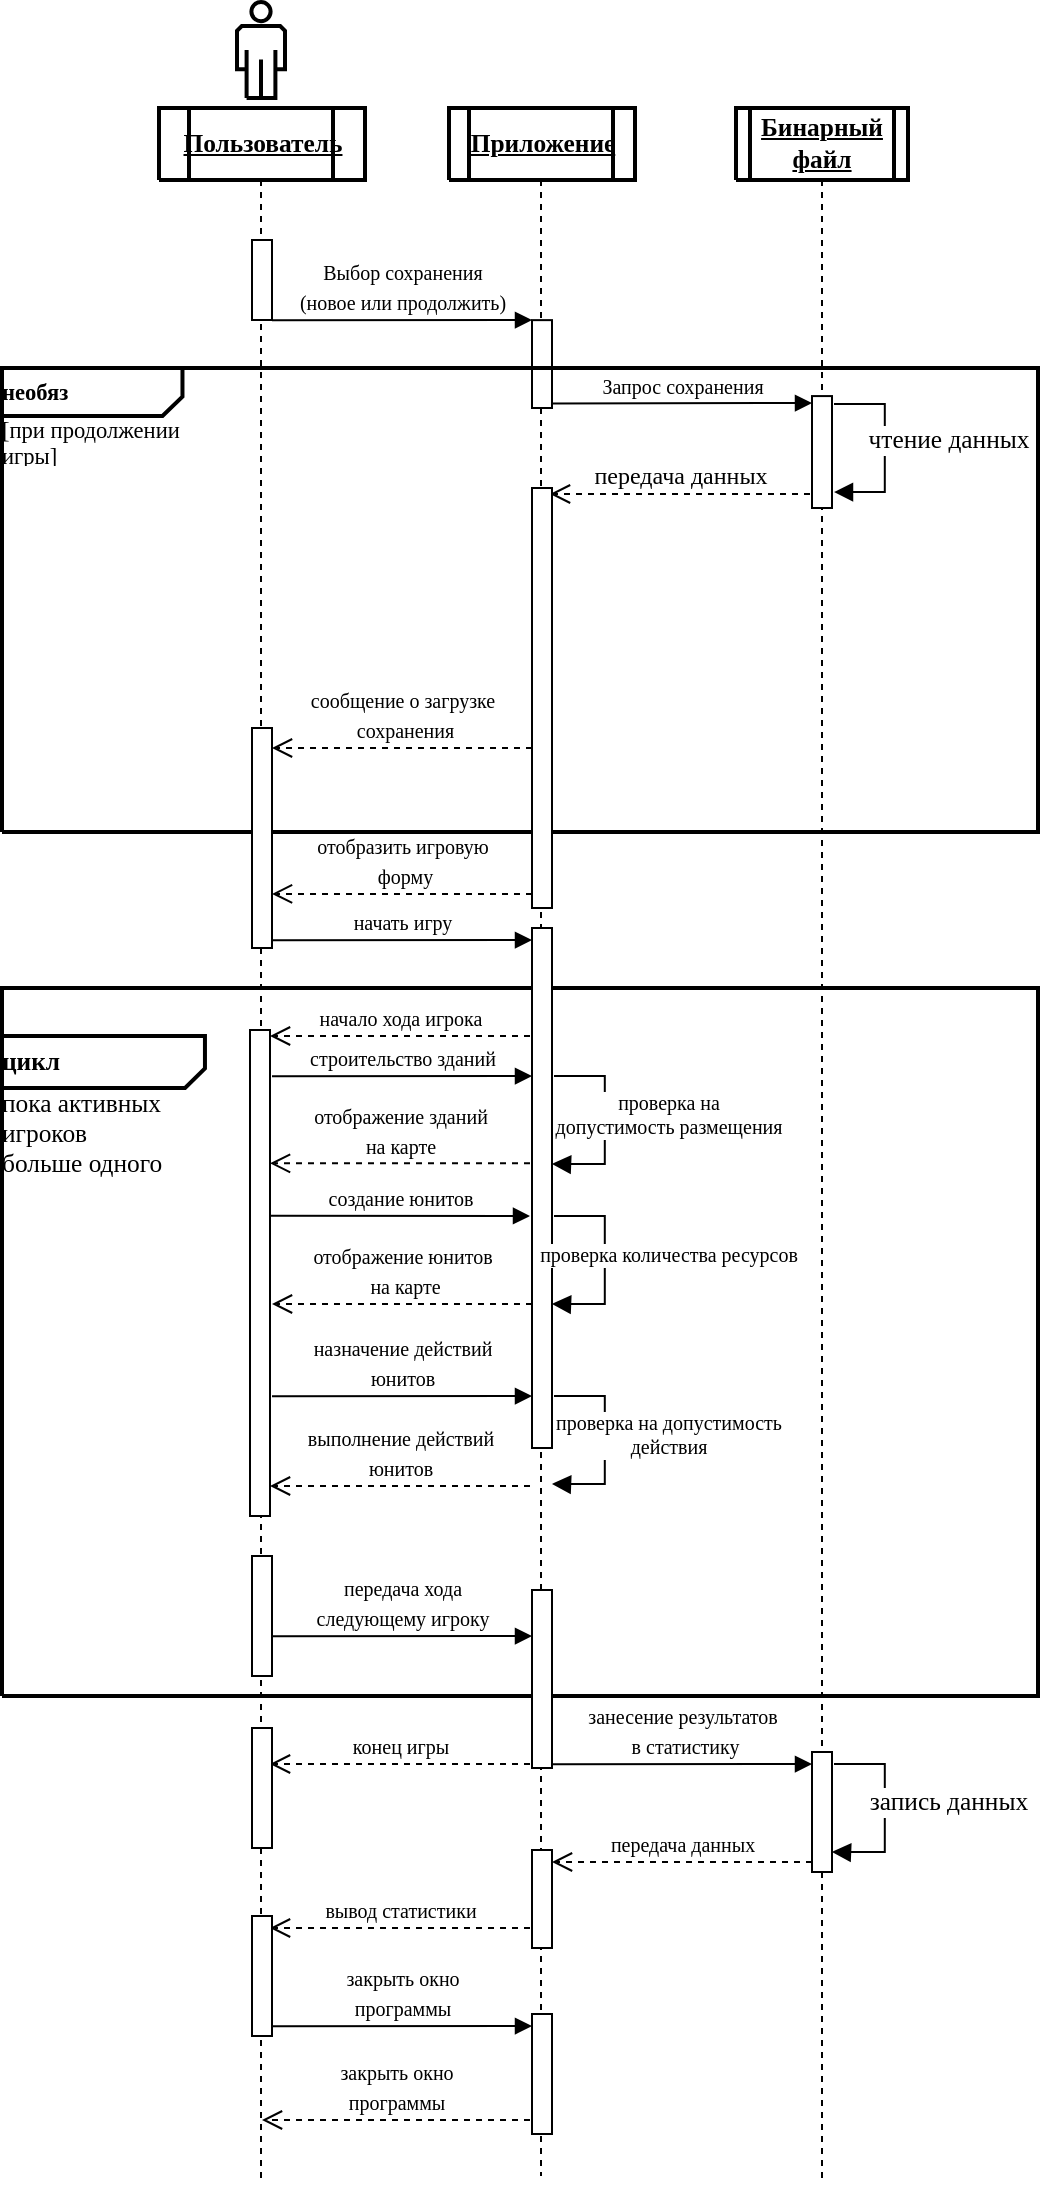 <mxfile version="24.4.13" type="device">
  <diagram name="Page-1" id="13e1069c-82ec-6db2-03f1-153e76fe0fe0">
    <mxGraphModel dx="2049" dy="1114" grid="1" gridSize="10" guides="1" tooltips="1" connect="1" arrows="1" fold="1" page="1" pageScale="1" pageWidth="1100" pageHeight="850" background="none" math="0" shadow="0">
      <root>
        <mxCell id="0" />
        <mxCell id="1" parent="0" />
        <mxCell id="7baba1c4bc27f4b0-21" value="передача данных" style="html=1;verticalAlign=bottom;endArrow=open;dashed=1;endSize=8;labelBackgroundColor=none;fontFamily=Verdana;fontSize=12;edgeStyle=elbowEdgeStyle;elbow=vertical;" parent="1" edge="1">
          <mxGeometry relative="1" as="geometry">
            <mxPoint x="734" y="273" as="targetPoint" />
            <Array as="points">
              <mxPoint x="809" y="273" />
              <mxPoint x="839" y="273" />
            </Array>
            <mxPoint x="864.0" y="273" as="sourcePoint" />
            <mxPoint as="offset" />
          </mxGeometry>
        </mxCell>
        <UserObject label="" tags="Фон" id="2K8pp4JZbldm8cplpJbF-3">
          <mxCell style="vsdxID=85;fillColor=#ffffff;gradientColor=none;shape=stencil(nZBLDoAgDERP0z3SIyjew0SURgSD+Lu9kMZoXLhwN9O+tukAlrNpJg1SzDH4QW/URgNYgZTkjA4UkwJUgGXng+6DX1zLfmoymdXo17xh5zmRJ6Q42BWCfc2oJfdAr+Yv+AP9Cb7OJ3H/2JG1HNGz/84klThPVCc=);strokeColor=#000000;strokeWidth=2;points=[[0.5,11.56,0],[0.5,12.11,0],[0.5,13,0],[0.5,13.78,0],[0.5,14.44,0],[0.5,14.89,0],[0.5,15.78,0],[0.5,16.56,0],[0.5,17.22,0],[0.5,17.67,0],[0.5,18.67,0],[0.5,19.33,0],[0.5,20,0],[0.5,20.78,0],[0.5,21.44,0],[0.5,22.11,0],[0.5,22.89,0],[0.5,23.56,0],[0.5,24.33,0],[0.5,25,0],[0.5,25.67,0],[0.5,26.44,0],[0.5,27.11,0],[0.5,27.78,0],[0.5,28.56,0]];labelBackgroundColor=none;rounded=0;html=1;whiteSpace=wrap;" vertex="1" parent="1">
            <mxGeometry x="538.5" y="80" width="103" height="36" as="geometry" />
          </mxCell>
        </UserObject>
        <mxCell id="2K8pp4JZbldm8cplpJbF-4" style="vsdxID=86;fillColor=#ffffff;gradientColor=none;shape=stencil(nZBLDoAgDERP0z3SIyjew0SURgSD+Lu9kMZoXLhwN9O+tukAlrNpJg1SzDH4QW/URgNYgZTkjA4UkwJUgGXng+6DX1zLfmoymdXo17xh5zmRJ6Q42BWCfc2oJfdAr+Yv+AP9Cb7OJ3H/2JG1HNGz/84klThPVCc=);strokeColor=#000000;strokeWidth=2;points=[[0.5,1.67,0],[0.5,2.33,0],[0.5,3,0],[0.5,3.78,0],[0.5,4.33,0],[0.5,5.44,0],[0.5,6,0],[0.5,6.56,0],[0.5,7.33,0],[0.5,8.22,0],[0.5,8.78,0],[0.5,9.33,0],[0.5,10.22,0],[0.5,11,0],[0.5,11.29,0],[0.5,11.29,0],[0.5,11.29,0],[0.5,11.29,0],[0.5,11.29,0],[0.5,11.29,0],[0.5,11.29,0],[0.5,11.29,0],[0.5,11.29,0],[0.5,11.29,0],[0.5,11.29,0],[0.5,11.29,0],[0.5,11.29,0],[0.5,11.29,0],[0.5,11.29,0],[0.5,11.29,0],[0.5,11.29,0],[0.5,11.29,0],[0.5,11.29,0],[0.5,11.29,0],[0.5,11.29,0],[0.5,11.29,0],[0.5,11.29,0],[0.5,11.29,0],[0.5,11.29,0]];labelBackgroundColor=none;rounded=0;html=1;whiteSpace=wrap;" vertex="1" parent="2K8pp4JZbldm8cplpJbF-3">
          <mxGeometry x="15" width="72" height="36" as="geometry" />
        </mxCell>
        <mxCell id="2K8pp4JZbldm8cplpJbF-5" style="vsdxID=87;fillColor=#ffffff;gradientColor=none;shape=stencil(tZTNDoIwDICfZkeSsQXFM+J7LDJgcTJSpuDbu6USgQhBord2/dr1LyU8aUpRS8JoY8FcZKsyWxJ+JIypqpSgrJMITwlPcgOyAHOrMtRr4UkvXc3dR+jQj1HvwugD1ZCifkJWq2qejdaj+wV0K8kXyHCMsmgePaxH++asy2B9XfFmdGkE8ReTjbazux+FXV7E8dLyKTtEBZydCSabAH3HUO1GrZ4Eol0gOtUEYKywylSj7dMCChm4T4Jci+Llh6amlbIePG9O63N9f0nLCe/TkCut8bIM7dNT4p7wDPH0CQ==);strokeColor=#000000;strokeWidth=2;points=[[0.5,1.67,0],[0.5,2.33,0],[0.5,3,0],[0.5,3.78,0],[0.5,4.33,0],[0.5,5.44,0],[0.5,6,0],[0.5,6.56,0],[0.5,7.33,0],[0.5,8.22,0],[0.5,8.78,0],[0.5,9.33,0],[0.5,10.22,0],[0.5,11,0],[0.5,11.29,0],[0.5,11.29,0],[0.5,11.29,0],[0.5,11.29,0],[0.5,11.29,0],[0.5,11.29,0],[0.5,11.29,0],[0.5,11.29,0],[0.5,11.29,0],[0.5,11.29,0],[0.5,11.29,0],[0.5,11.29,0],[0.5,11.29,0],[0.5,11.29,0],[0.5,11.29,0],[0.5,11.29,0],[0.5,11.29,0],[0.5,11.29,0],[0.5,11.29,0],[0.5,11.29,0],[0.5,11.29,0],[0.5,11.29,0],[0.5,11.29,0],[0.5,11.29,0],[0.5,11.29,0]];labelBackgroundColor=none;rounded=0;html=1;whiteSpace=wrap;" vertex="1" parent="2K8pp4JZbldm8cplpJbF-3">
          <mxGeometry x="39" y="-53" width="24" height="48" as="geometry" />
        </mxCell>
        <mxCell id="2K8pp4JZbldm8cplpJbF-7" value="&lt;div style=&quot;font-size: 1px&quot;&gt;&lt;font style=&quot;font-size:12.7px;font-family:Calibri;color:#000000;direction:ltr;letter-spacing:0px;line-height:120%;opacity:1&quot;&gt;&lt;u&gt;&lt;b&gt;Пользователь&lt;br/&gt;&lt;/b&gt;&lt;/u&gt;&lt;/font&gt;&lt;/div&gt;" style="text;vsdxID=85;fillColor=none;gradientColor=none;strokeColor=none;strokeWidth=2;points=[[0.5,11.56,0],[0.5,12.11,0],[0.5,13,0],[0.5,13.78,0],[0.5,14.44,0],[0.5,14.89,0],[0.5,15.78,0],[0.5,16.56,0],[0.5,17.22,0],[0.5,17.67,0],[0.5,18.67,0],[0.5,19.33,0],[0.5,20,0],[0.5,20.78,0],[0.5,21.44,0],[0.5,22.11,0],[0.5,22.89,0],[0.5,23.56,0],[0.5,24.33,0],[0.5,25,0],[0.5,25.67,0],[0.5,26.44,0],[0.5,27.11,0],[0.5,27.78,0],[0.5,28.56,0]];labelBackgroundColor=none;rounded=0;html=1;whiteSpace=wrap;verticalAlign=middle;align=center;overflow=width;;html=1;" vertex="1" parent="2K8pp4JZbldm8cplpJbF-3">
          <mxGeometry width="103" height="36" as="geometry" />
        </mxCell>
        <mxCell id="2K8pp4JZbldm8cplpJbF-6" value="" style="vsdxID=89;edgeStyle=none;dashed=1;startArrow=none;endArrow=none;startSize=5;endSize=5;strokeColor=#000000;spacingTop=0;spacingBottom=0;spacingLeft=0;spacingRight=0;verticalAlign=middle;html=1;labelBackgroundColor=#ffffff;rounded=0;" edge="1" parent="2K8pp4JZbldm8cplpJbF-3">
          <mxGeometry relative="1" as="geometry">
            <Array as="points" />
            <mxPoint x="51" y="36" as="sourcePoint" />
            <mxPoint x="51" y="1036" as="targetPoint" />
          </mxGeometry>
        </mxCell>
        <UserObject label="" tags="Фон" id="2K8pp4JZbldm8cplpJbF-9">
          <mxCell style="vsdxID=6;fillColor=#ffffff;gradientColor=none;shape=stencil(nZBLDoAgDERP0z3SIyjew0SURgSD+Lu9kMZoXLhwN9O+tukAlrNpJg1SzDH4QW/URgNYgZTkjA4UkwJUgGXng+6DX1zLfmoymdXo17xh5zmRJ6Q42BWCfc2oJfdAr+Yv+AP9Cb7OJ3H/2JG1HNGz/84klThPVCc=);strokeColor=#000000;strokeWidth=2;points=[[0.5,11.56,0],[0.5,12.11,0],[0.5,13,0],[0.5,13.78,0],[0.5,14.44,0],[0.5,14.89,0],[0.5,15.78,0],[0.5,16.56,0],[0.5,17.22,0],[0.5,17.67,0],[0.5,18.67,0],[0.5,19.33,0],[0.5,20,0],[0.5,20.78,0],[0.5,21.44,0],[0.5,22.11,0],[0.5,22.89,0],[0.5,23.56,0],[0.5,24.33,0],[0.5,25,0],[0.5,25.67,0],[0.5,26.44,0],[0.5,27.11,0],[0.5,27.78,0],[0.5,28.56,0]];labelBackgroundColor=none;rounded=0;html=1;whiteSpace=wrap;" vertex="1" parent="1">
            <mxGeometry x="683.5" y="80" width="93" height="36" as="geometry" />
          </mxCell>
        </UserObject>
        <mxCell id="2K8pp4JZbldm8cplpJbF-10" style="vsdxID=7;fillColor=#ffffff;gradientColor=none;shape=stencil(nZBLDoAgDERP0z3SIyjew0SURgSD+Lu9kMZoXLhwN9O+tukAlrNpJg1SzDH4QW/URgNYgZTkjA4UkwJUgGXng+6DX1zLfmoymdXo17xh5zmRJ6Q42BWCfc2oJfdAr+Yv+AP9Cb7OJ3H/2JG1HNGz/84klThPVCc=);strokeColor=#000000;strokeWidth=2;points=[[0.5,1.67,0],[0.5,2.33,0],[0.5,3,0],[0.5,3.78,0],[0.5,4.33,0],[0.5,5.44,0],[0.5,6,0],[0.5,6.56,0],[0.5,7.33,0],[0.5,8.22,0],[0.5,8.78,0],[0.5,9.33,0],[0.5,10.22,0],[0.5,11,0],[0.5,11.29,0],[0.5,11.29,0],[0.5,11.29,0],[0.5,11.29,0],[0.5,11.29,0],[0.5,11.29,0],[0.5,11.29,0],[0.5,11.29,0],[0.5,11.29,0],[0.5,11.29,0],[0.5,11.29,0],[0.5,11.29,0],[0.5,11.29,0],[0.5,11.29,0],[0.5,11.29,0],[0.5,11.29,0],[0.5,11.29,0],[0.5,11.29,0],[0.5,11.29,0],[0.5,11.29,0],[0.5,11.29,0],[0.5,11.29,0],[0.5,11.29,0],[0.5,11.29,0],[0.5,11.29,0]];labelBackgroundColor=none;rounded=0;html=1;whiteSpace=wrap;" vertex="1" parent="2K8pp4JZbldm8cplpJbF-9">
          <mxGeometry x="10" width="72" height="36" as="geometry" />
        </mxCell>
        <mxCell id="2K8pp4JZbldm8cplpJbF-11" style="vsdxID=8;fillColor=#ffffff;gradientColor=none;shape=stencil(1VFBDsIgEHwNRxKE+IJa/7GxSyFiaRa07e+FLImtB+/eZnZmdgkjTJcczCi0SpniHRc/ZCfMRWjtJ4fkc0HC9MJ0NhKOFJ/TwHyG6qzoEV91w8q5s6oRrTamJ8X8yl6gW9GoeZuVtgP9vUitElafJMUM2cfpEA1AI8pyRNoAYwuylBbEeTf+h2cV8Plm60Pglvb6dy1lxJWa/g0=);strokeColor=#000000;strokeWidth=2;points=[[0.5,1.67,0],[0.5,2.33,0],[0.5,3,0],[0.5,3.78,0],[0.5,4.33,0],[0.5,5.44,0],[0.5,6,0],[0.5,6.56,0],[0.5,7.33,0],[0.5,8.22,0],[0.5,8.78,0],[0.5,9.33,0],[0.5,10.22,0],[0.5,11,0],[0.5,11.29,0],[0.5,11.29,0],[0.5,11.29,0],[0.5,11.29,0],[0.5,11.29,0],[0.5,11.29,0],[0.5,11.29,0],[0.5,11.29,0],[0.5,11.29,0],[0.5,11.29,0],[0.5,11.29,0],[0.5,11.29,0],[0.5,11.29,0],[0.5,11.29,0],[0.5,11.29,0],[0.5,11.29,0],[0.5,11.29,0],[0.5,11.29,0],[0.5,11.29,0],[0.5,11.29,0],[0.5,11.29,0],[0.5,11.29,0],[0.5,11.29,0],[0.5,11.29,0],[0.5,11.29,0]];labelBackgroundColor=none;rounded=0;html=1;whiteSpace=wrap;" vertex="1" parent="2K8pp4JZbldm8cplpJbF-9">
          <mxGeometry x="34" y="-5" width="24" height="1" as="geometry" />
        </mxCell>
        <mxCell id="2K8pp4JZbldm8cplpJbF-13" value="&lt;div style=&quot;font-size: 1px&quot;&gt;&lt;font style=&quot;font-size:12.7px;font-family:Calibri;color:#000000;direction:ltr;letter-spacing:0px;line-height:120%;opacity:1&quot;&gt;&lt;u&gt;&lt;b&gt;Приложение&lt;br/&gt;&lt;/b&gt;&lt;/u&gt;&lt;/font&gt;&lt;/div&gt;" style="text;vsdxID=6;fillColor=none;gradientColor=none;strokeColor=none;strokeWidth=2;points=[[0.5,11.56,0],[0.5,12.11,0],[0.5,13,0],[0.5,13.78,0],[0.5,14.44,0],[0.5,14.89,0],[0.5,15.78,0],[0.5,16.56,0],[0.5,17.22,0],[0.5,17.67,0],[0.5,18.67,0],[0.5,19.33,0],[0.5,20,0],[0.5,20.78,0],[0.5,21.44,0],[0.5,22.11,0],[0.5,22.89,0],[0.5,23.56,0],[0.5,24.33,0],[0.5,25,0],[0.5,25.67,0],[0.5,26.44,0],[0.5,27.11,0],[0.5,27.78,0],[0.5,28.56,0]];labelBackgroundColor=none;rounded=0;html=1;whiteSpace=wrap;verticalAlign=middle;align=center;overflow=width;;html=1;" vertex="1" parent="2K8pp4JZbldm8cplpJbF-9">
          <mxGeometry width="93" height="36" as="geometry" />
        </mxCell>
        <mxCell id="2K8pp4JZbldm8cplpJbF-12" value="" style="vsdxID=10;edgeStyle=none;dashed=1;startArrow=none;endArrow=none;startSize=5;endSize=5;strokeColor=#000000;spacingTop=0;spacingBottom=0;spacingLeft=0;spacingRight=0;verticalAlign=middle;html=1;labelBackgroundColor=#ffffff;rounded=0;" edge="1" parent="2K8pp4JZbldm8cplpJbF-9">
          <mxGeometry relative="1" as="geometry">
            <Array as="points" />
            <mxPoint x="46" y="36" as="sourcePoint" />
            <mxPoint x="46" y="1034" as="targetPoint" />
          </mxGeometry>
        </mxCell>
        <UserObject label="" tags="Фон" id="2K8pp4JZbldm8cplpJbF-14">
          <mxCell style="vsdxID=11;fillColor=#ffffff;gradientColor=none;shape=stencil(nZBLDoAgDERP0z3SIyjew0SURgSD+Lu9kMZoXLhwN9O+tukAlrNpJg1SzDH4QW/URgNYgZTkjA4UkwJUgGXng+6DX1zLfmoymdXo17xh5zmRJ6Q42BWCfc2oJfdAr+Yv+AP9Cb7OJ3H/2JG1HNGz/84klThPVCc=);strokeColor=#000000;strokeWidth=2;points=[[0.5,11.56,0],[0.5,12.11,0],[0.5,13,0],[0.5,13.78,0],[0.5,14.44,0],[0.5,14.89,0],[0.5,15.78,0],[0.5,16.56,0],[0.5,17.22,0],[0.5,17.67,0],[0.5,18.67,0],[0.5,19.33,0],[0.5,20,0],[0.5,20.78,0],[0.5,21.44,0],[0.5,22.11,0],[0.5,22.89,0],[0.5,23.56,0],[0.5,24.33,0],[0.5,25,0],[0.5,25.67,0],[0.5,26.44,0],[0.5,27.11,0],[0.5,27.78,0],[0.5,28.56,0]];labelBackgroundColor=none;rounded=0;html=1;whiteSpace=wrap;" vertex="1" parent="1">
            <mxGeometry x="827" y="80" width="86" height="36" as="geometry" />
          </mxCell>
        </UserObject>
        <mxCell id="2K8pp4JZbldm8cplpJbF-17" value="" style="vsdxID=15;edgeStyle=none;dashed=1;startArrow=none;endArrow=none;startSize=5;endSize=5;strokeColor=#000000;spacingTop=0;spacingBottom=0;spacingLeft=0;spacingRight=0;verticalAlign=middle;html=1;labelBackgroundColor=#ffffff;rounded=0;" edge="1" parent="2K8pp4JZbldm8cplpJbF-14">
          <mxGeometry relative="1" as="geometry">
            <Array as="points" />
            <mxPoint x="43" y="36" as="sourcePoint" />
            <mxPoint x="43" y="1036" as="targetPoint" />
          </mxGeometry>
        </mxCell>
        <mxCell id="2K8pp4JZbldm8cplpJbF-15" style="vsdxID=12;fillColor=#ffffff;gradientColor=none;shape=stencil(nZBLDoAgDERP0z3SIyjew0SURgSD+Lu9kMZoXLhwN9O+tukAlrNpJg1SzDH4QW/URgNYgZTkjA4UkwJUgGXng+6DX1zLfmoymdXo17xh5zmRJ6Q42BWCfc2oJfdAr+Yv+AP9Cb7OJ3H/2JG1HNGz/84klThPVCc=);strokeColor=#000000;strokeWidth=2;points=[[0.5,1.67,0],[0.5,2.33,0],[0.5,3,0],[0.5,3.78,0],[0.5,4.33,0],[0.5,5.44,0],[0.5,6,0],[0.5,6.56,0],[0.5,7.33,0],[0.5,8.22,0],[0.5,8.78,0],[0.5,9.33,0],[0.5,10.22,0],[0.5,11,0],[0.5,11.29,0],[0.5,11.29,0],[0.5,11.29,0],[0.5,11.29,0],[0.5,11.29,0],[0.5,11.29,0],[0.5,11.29,0],[0.5,11.29,0],[0.5,11.29,0],[0.5,11.29,0],[0.5,11.29,0],[0.5,11.29,0],[0.5,11.29,0],[0.5,11.29,0],[0.5,11.29,0],[0.5,11.29,0],[0.5,11.29,0],[0.5,11.29,0],[0.5,11.29,0],[0.5,11.29,0],[0.5,11.29,0],[0.5,11.29,0],[0.5,11.29,0],[0.5,11.29,0],[0.5,11.29,0]];labelBackgroundColor=none;rounded=0;html=1;whiteSpace=wrap;" vertex="1" parent="2K8pp4JZbldm8cplpJbF-14">
          <mxGeometry x="7" width="72" height="36" as="geometry" />
        </mxCell>
        <mxCell id="2K8pp4JZbldm8cplpJbF-16" style="vsdxID=13;fillColor=#ffffff;gradientColor=none;shape=stencil(1VFBDsIgEHwNRxKE+IJa/7GxSyFiaRa07e+FLImtB+/eZnZmdgkjTJcczCi0SpniHRc/ZCfMRWjtJ4fkc0HC9MJ0NhKOFJ/TwHyG6qzoEV91w8q5s6oRrTamJ8X8yl6gW9GoeZuVtgP9vUitElafJMUM2cfpEA1AI8pyRNoAYwuylBbEeTf+h2cV8Plm60Pglvb6dy1lxJWa/g0=);strokeColor=#000000;strokeWidth=2;points=[[0.5,1.67,0],[0.5,2.33,0],[0.5,3,0],[0.5,3.78,0],[0.5,4.33,0],[0.5,5.44,0],[0.5,6,0],[0.5,6.56,0],[0.5,7.33,0],[0.5,8.22,0],[0.5,8.78,0],[0.5,9.33,0],[0.5,10.22,0],[0.5,11,0],[0.5,11.29,0],[0.5,11.29,0],[0.5,11.29,0],[0.5,11.29,0],[0.5,11.29,0],[0.5,11.29,0],[0.5,11.29,0],[0.5,11.29,0],[0.5,11.29,0],[0.5,11.29,0],[0.5,11.29,0],[0.5,11.29,0],[0.5,11.29,0],[0.5,11.29,0],[0.5,11.29,0],[0.5,11.29,0],[0.5,11.29,0],[0.5,11.29,0],[0.5,11.29,0],[0.5,11.29,0],[0.5,11.29,0],[0.5,11.29,0],[0.5,11.29,0],[0.5,11.29,0],[0.5,11.29,0]];labelBackgroundColor=none;rounded=0;html=1;whiteSpace=wrap;" vertex="1" parent="2K8pp4JZbldm8cplpJbF-14">
          <mxGeometry x="31" y="-5" width="24" height="1" as="geometry" />
        </mxCell>
        <mxCell id="2K8pp4JZbldm8cplpJbF-18" value="&lt;div style=&quot;font-size: 1px&quot;&gt;&lt;font style=&quot;font-size:12.7px;font-family:Calibri;color:#000000;direction:ltr;letter-spacing:0px;line-height:120%;opacity:1&quot;&gt;&lt;u&gt;&lt;b&gt;Бинарный файл&lt;br/&gt;&lt;/b&gt;&lt;/u&gt;&lt;/font&gt;&lt;/div&gt;" style="text;vsdxID=11;fillColor=none;gradientColor=none;strokeColor=none;strokeWidth=2;points=[[0.5,11.56,0],[0.5,12.11,0],[0.5,13,0],[0.5,13.78,0],[0.5,14.44,0],[0.5,14.89,0],[0.5,15.78,0],[0.5,16.56,0],[0.5,17.22,0],[0.5,17.67,0],[0.5,18.67,0],[0.5,19.33,0],[0.5,20,0],[0.5,20.78,0],[0.5,21.44,0],[0.5,22.11,0],[0.5,22.89,0],[0.5,23.56,0],[0.5,24.33,0],[0.5,25,0],[0.5,25.67,0],[0.5,26.44,0],[0.5,27.11,0],[0.5,27.78,0],[0.5,28.56,0]];labelBackgroundColor=none;rounded=0;html=1;whiteSpace=wrap;verticalAlign=middle;align=center;overflow=width;;html=1;" vertex="1" parent="2K8pp4JZbldm8cplpJbF-14">
          <mxGeometry width="86" height="36" as="geometry" />
        </mxCell>
        <mxCell id="2K8pp4JZbldm8cplpJbF-23" value="" style="html=1;points=[];perimeter=orthogonalPerimeter;rounded=0;shadow=0;comic=0;labelBackgroundColor=none;strokeWidth=1;fontFamily=Verdana;fontSize=12;align=center;" vertex="1" parent="1">
          <mxGeometry x="585" y="146" width="10" height="40" as="geometry" />
        </mxCell>
        <mxCell id="2K8pp4JZbldm8cplpJbF-30" value="&lt;font style=&quot;font-size: 10px;&quot;&gt;Выбор сохранения&lt;br&gt;(новое или продолжить)&lt;/font&gt;" style="html=1;verticalAlign=bottom;endArrow=block;entryX=0;entryY=0;labelBackgroundColor=none;fontFamily=Verdana;fontSize=12;edgeStyle=elbowEdgeStyle;elbow=vertical;" edge="1" parent="1" target="2K8pp4JZbldm8cplpJbF-31">
          <mxGeometry relative="1" as="geometry">
            <mxPoint x="595" y="186.07" as="sourcePoint" />
          </mxGeometry>
        </mxCell>
        <mxCell id="2K8pp4JZbldm8cplpJbF-31" value="" style="html=1;points=[];perimeter=orthogonalPerimeter;rounded=0;shadow=0;comic=0;labelBackgroundColor=none;strokeWidth=1;fontFamily=Verdana;fontSize=12;align=center;" vertex="1" parent="1">
          <mxGeometry x="725" y="186.07" width="10" height="43.93" as="geometry" />
        </mxCell>
        <UserObject label="" tags="Фон" id="2K8pp4JZbldm8cplpJbF-20">
          <mxCell style="vsdxID=99;fillColor=#ffffff;gradientColor=none;fillOpacity=0;shape=stencil(nZBLDoAgDERP0z3SIyjew0SURgSD+Lu9kMZoXLhwN9O+tukAlrNpJg1SzDH4QW/URgNYgZTkjA4UkwJUgGXng+6DX1zLfmoymdXo17xh5zmRJ6Q42BWCfc2oJfdAr+Yv+AP9Cb7OJ3H/2JG1HNGz/84klThPVCc=);strokeColor=#000000;strokeWidth=2;points=[];labelBackgroundColor=none;rounded=0;whiteSpace=wrap;container=0;html=1;movable=1;resizable=1;rotatable=1;deletable=1;editable=1;locked=0;connectable=1;" vertex="1" parent="1">
            <mxGeometry x="460" y="210" width="518" height="232" as="geometry" />
          </mxCell>
        </UserObject>
        <mxCell id="2K8pp4JZbldm8cplpJbF-21" value="&lt;div style=&quot;font-size: 1px&quot;&gt;&lt;p style=&quot;text-align:left;margin-left:0;margin-right:0;margin-top:0px;margin-bottom:0px;text-indent:0;vertical-align:middle;direction:ltr;&quot;&gt;&lt;font style=&quot;font-size:11.29px;font-family:Calibri;color:#000000;direction:ltr;letter-spacing:0px;line-height:120%;opacity:1&quot;&gt;&lt;b&gt;необяз&lt;br/&gt;&lt;/b&gt;&lt;/font&gt;&lt;/p&gt;&lt;/div&gt;" style="verticalAlign=middle;align=left;overflow=width;vsdxID=100;fillColor=#ffffff;gradientColor=none;shape=stencil(nZHBDoMgEES/Zq8EWYzxbO1/mIhlUwoGqW3/vpA91HpoYm8zy5sNmQXsFjvMBpRcUgxX86AxWcATKEXemkgpK8AesJtCNJcY7n5kPw+FLOoW1rLhyTlZEkq+2FWS/ZlRR36DVrXQ7QG8EVp94XUrGn0k8GO7/A/c/TiLTzETOce9bt/3ReYRHwH7Nw==);strokeColor=#000000;strokeWidth=2;points=[];labelBackgroundColor=none;rounded=0;html=1;whiteSpace=wrap;" vertex="1" parent="1">
          <mxGeometry x="460" y="210" width="518" height="24" as="geometry" />
        </mxCell>
        <mxCell id="2K8pp4JZbldm8cplpJbF-22" value="&lt;div style=&quot;font-size: 1px&quot;&gt;&lt;font style=&quot;font-size:11.29px;font-family:Calibri;color:#000000;direction:ltr;letter-spacing:0px;line-height:120%;opacity:1&quot;&gt;[при продолжении игры]&lt;br&gt;&lt;/font&gt;&lt;/div&gt;" style="verticalAlign=middle;align=left;overflow=width;vsdxID=101;fillColor=none;gradientColor=none;strokeColor=none;strokeWidth=2;points=[];labelBackgroundColor=none;rounded=0;html=1;whiteSpace=wrap;" vertex="1" parent="1">
          <mxGeometry x="460" y="234" width="106" height="24" as="geometry" />
        </mxCell>
        <mxCell id="2K8pp4JZbldm8cplpJbF-32" value="&lt;font style=&quot;font-size: 10px;&quot;&gt;Запрос сохранения&lt;/font&gt;" style="html=1;verticalAlign=bottom;endArrow=block;entryX=0;entryY=0;labelBackgroundColor=none;fontFamily=Verdana;fontSize=12;edgeStyle=elbowEdgeStyle;elbow=vertical;" edge="1" parent="1">
          <mxGeometry relative="1" as="geometry">
            <mxPoint x="735" y="227.72" as="sourcePoint" />
            <mxPoint x="865" y="227.72" as="targetPoint" />
          </mxGeometry>
        </mxCell>
        <mxCell id="2K8pp4JZbldm8cplpJbF-33" value="" style="html=1;points=[];perimeter=orthogonalPerimeter;rounded=0;shadow=0;comic=0;labelBackgroundColor=none;strokeWidth=1;fontFamily=Verdana;fontSize=12;align=center;fillStyle=solid;fillColor=#FFFFFF;" vertex="1" parent="1">
          <mxGeometry x="865" y="224.04" width="10" height="55.96" as="geometry" />
        </mxCell>
        <UserObject label="&lt;div style=&quot;font-size: 1px&quot;&gt;&lt;font style=&quot;font-size: 12.7px; font-family: Calibri; direction: ltr; letter-spacing: 0px; line-height: 120%; opacity: 1;&quot;&gt;чтение данных&lt;br&gt;&lt;/font&gt;&lt;/div&gt;" tags="Контейнер" id="2K8pp4JZbldm8cplpJbF-37">
          <mxCell style="vsdxID=68;edgeStyle=none;startArrow=none;endArrow=block;startSize=2;endSize=7;strokeColor=#000000;spacingTop=0;spacingBottom=0;spacingLeft=0;spacingRight=0;verticalAlign=middle;html=1;labelBackgroundColor=#ffffff;rounded=0;align=center;entryX=1.033;entryY=0.855;entryDx=0;entryDy=0;entryPerimeter=0;" edge="1" parent="1" target="2K8pp4JZbldm8cplpJbF-33">
            <mxGeometry relative="1" as="geometry">
              <mxPoint x="32" y="-4" as="offset" />
              <Array as="points">
                <mxPoint x="901.4" y="228.04" />
                <mxPoint x="901.4" y="272.04" />
                <mxPoint x="876" y="272.04" />
              </Array>
              <mxPoint x="876" y="228.04" as="sourcePoint" />
              <mxPoint x="875" y="269.04" as="targetPoint" />
            </mxGeometry>
          </mxCell>
        </UserObject>
        <mxCell id="7baba1c4bc27f4b0-16" value="" style="html=1;points=[];perimeter=orthogonalPerimeter;rounded=0;shadow=0;comic=0;labelBackgroundColor=none;strokeWidth=1;fontFamily=Verdana;fontSize=12;align=center;fillColor=default;" parent="1" vertex="1">
          <mxGeometry x="725" y="270" width="10" height="210" as="geometry" />
        </mxCell>
        <mxCell id="2K8pp4JZbldm8cplpJbF-39" value="" style="html=1;points=[];perimeter=orthogonalPerimeter;rounded=0;shadow=0;comic=0;labelBackgroundColor=none;strokeWidth=1;fontFamily=Verdana;fontSize=12;align=center;" vertex="1" parent="1">
          <mxGeometry x="585" y="390" width="10" height="110" as="geometry" />
        </mxCell>
        <mxCell id="2K8pp4JZbldm8cplpJbF-41" value="&lt;font style=&quot;font-size: 10px;&quot;&gt;сообщение о загрузке&lt;br&gt;&amp;nbsp;сохранения&lt;/font&gt;" style="html=1;verticalAlign=bottom;endArrow=open;dashed=1;endSize=8;labelBackgroundColor=none;fontFamily=Verdana;fontSize=12;edgeStyle=elbowEdgeStyle;elbow=vertical;" edge="1" parent="1">
          <mxGeometry relative="1" as="geometry">
            <mxPoint x="595" y="400" as="targetPoint" />
            <Array as="points">
              <mxPoint x="670" y="400" />
              <mxPoint x="700" y="400" />
            </Array>
            <mxPoint x="725.0" y="400" as="sourcePoint" />
            <mxPoint as="offset" />
          </mxGeometry>
        </mxCell>
        <mxCell id="2K8pp4JZbldm8cplpJbF-42" value="&lt;font style=&quot;font-size: 10px;&quot;&gt;отобразить игровую&lt;/font&gt;&lt;div&gt;&lt;font style=&quot;font-size: 10px;&quot;&gt;&amp;nbsp;форму&lt;/font&gt;&lt;/div&gt;" style="html=1;verticalAlign=bottom;endArrow=open;dashed=1;endSize=8;labelBackgroundColor=none;fontFamily=Verdana;fontSize=12;edgeStyle=elbowEdgeStyle;elbow=vertical;" edge="1" parent="1">
          <mxGeometry relative="1" as="geometry">
            <mxPoint x="595" y="472.98" as="targetPoint" />
            <Array as="points">
              <mxPoint x="670" y="472.98" />
              <mxPoint x="700" y="472.98" />
            </Array>
            <mxPoint x="725.0" y="472.98" as="sourcePoint" />
            <mxPoint as="offset" />
          </mxGeometry>
        </mxCell>
        <mxCell id="2K8pp4JZbldm8cplpJbF-43" value="&lt;span style=&quot;font-size: 10px;&quot;&gt;начать игру&lt;/span&gt;&lt;span style=&quot;color: rgba(0, 0, 0, 0); font-family: monospace; font-size: 0px; text-align: start;&quot;&gt;%3CmxGraphModel%3E%3Croot%3E%3CmxCell%20id%3D%220%22%2F%3E%3CmxCell%20id%3D%221%22%20parent%3D%220%22%2F%3E%3CUserObject%20label%3D%22%22%20tags%3D%22%D0%A4%D0%BE%D0%BD%22%20id%3D%222%22%3E%3CmxCell%20style%3D%22vsdxID%3D77%3BfillColor%3D%23ffffff%3BgradientColor%3Dnone%3BfillOpacity%3D0%3Bshape%3Dstencil(nZBLDoAgDERP0z3SIyjew0SURgSD%2BLu9kMZoXLhwN9O%2BtukAlrNpJg1SzDH4QW%2FURgNYgZTkjA4UkwJUgGXng%2B6DX1zLfmoymdXo17xh5zmRJ6Q42BWCfc2oJfdAr%2BYv%2BAP9Cb7OJ3H%2F2JG1HNGz%2F84klThPVCc%3D)%3BstrokeColor%3D%23000000%3BstrokeWidth%3D2%3Bpoints%3D%5B%5D%3BlabelBackgroundColor%3Dnone%3Brounded%3D0%3Bhtml%3D1%3BwhiteSpace%3Dwrap%3B%22%20vertex%3D%221%22%20parent%3D%221%22%3E%3CmxGeometry%20x%3D%22172%22%20y%3D%22600%22%20width%3D%22518%22%20height%3D%22168%22%20as%3D%22geometry%22%2F%3E%3C%2FmxCell%3E%3C%2FUserObject%3E%3CmxCell%20id%3D%223%22%20value%3D%22%26lt%3Bdiv%20style%3D%26quot%3Bfont-size%3A%201px%26quot%3B%26gt%3B%26lt%3Bp%20style%3D%26quot%3Btext-align%3Aleft%3Bmargin-left%3A0%3Bmargin-right%3A0%3Bmargin-top%3A0px%3Bmargin-bottom%3A0px%3Btext-indent%3A0%3Bvertical-align%3Amiddle%3Bdirection%3Altr%3B%26quot%3B%26gt%3B%26lt%3Bfont%20style%3D%26quot%3Bfont-size%3A12.7px%3Bfont-family%3ACalibri%3Bcolor%3A%23000000%3Bdirection%3Altr%3Bletter-spacing%3A0px%3Bline-height%3A120%25%3Bopacity%3A1%26quot%3B%26gt%3B%26lt%3Bb%26gt%3B%D1%86%D0%B8%D0%BA%D0%BB%26lt%3Bbr%2F%26gt%3B%26lt%3B%2Fb%26gt%3B%26lt%3B%2Ffont%26gt%3B%26lt%3B%2Fp%26gt%3B%26lt%3B%2Fdiv%26gt%3B%22%20style%3D%22verticalAlign%3Dmiddle%3Balign%3Dleft%3Boverflow%3Dwidth%3BvsdxID%3D78%3BfillColor%3D%23ffffff%3BgradientColor%3Dnone%3Bshape%3Dstencil(nZHNDoMgEISfZq8E2FTj2dr3MBFlUwoG6d%2FbC9lDrYcm9jazfLMhs4DtYvvZgJZLiuFqnjQkC3gGrclbEyllBdgBtmOIZorh7gf2c1%2FIom7hUTa8OCdLQss3OyXZXxh15DeoqkVVH8AbcWq%2B8EoLVEcCP7bL%2F8Ddj7P4FDOSc9zr9n1fZB7xEbBbAQ%3D%3D)%3BstrokeColor%3D%23000000%3BstrokeWidth%3D2%3Bpoints%3D%5B%5D%3BlabelBackgroundColor%3Dnone%3Brounded%3D0%3Bhtml%3D1%3BwhiteSpace%3Dwrap%3B%22%20vertex%3D%221%22%20parent%3D%222%22%3E%3CmxGeometry%20width%3D%22518%22%20height%3D%2226%22%20as%3D%22geometry%22%2F%3E%3C%2FmxCell%3E%3CmxCell%20id%3D%224%22%20value%3D%22%26lt%3Bdiv%20style%3D%26quot%3Bfont-size%3A%201px%26quot%3B%26gt%3B%26lt%3Bfont%20style%3D%26quot%3Bfont-size%3A12.7px%3Bfont-family%3ACalibri%3Bcolor%3A%23000000%3Bdirection%3Altr%3Bletter-spacing%3A0px%3Bline-height%3A120%25%3Bopacity%3A1%26quot%3B%26gt%3B%D0%BF%D0%BE%D0%BA%D0%B0%20%D0%B5%D1%81%D1%82%D1%8C%20%D0%BF%D0%BE%D0%BB%D0%BE%D0%B6%D0%B8%D1%82%D0%B5%D0%BB%D1%8C%D0%BD%D0%B0%D1%8F%20%D0%B8%D0%B3%D1%80%D0%BE%D0%B2%D0%B0%D1%8F%20%D1%81%D1%83%D0%BC%D0%BC%D0%B0%26lt%3Bbr%2F%26gt%3B%26lt%3B%2Ffont%26gt%3B%26lt%3B%2Fdiv%26gt%3B%22%20style%3D%22verticalAlign%3Dmiddle%3Balign%3Dleft%3Boverflow%3Dwidth%3BvsdxID%3D79%3BfillColor%3Dnone%3BgradientColor%3Dnone%3BstrokeColor%3Dnone%3BstrokeWidth%3D2%3Bpoints%3D%5B%5D%3BlabelBackgroundColor%3Dnone%3Brounded%3D0%3Bhtml%3D1%3BwhiteSpace%3Dwrap%3B%22%20vertex%3D%221%22%20parent%3D%222%22%3E%3CmxGeometry%20y%3D%2226%22%20width%3D%22235%22%20height%3D%2226%22%20as%3D%22geometry%22%2F%3E%3C%2FmxCell%3E%3C%2Froot%3E%3C%2FmxGraphModel%3E&lt;/span&gt;" style="html=1;verticalAlign=bottom;endArrow=block;entryX=0;entryY=0;labelBackgroundColor=none;fontFamily=Verdana;fontSize=12;edgeStyle=elbowEdgeStyle;elbow=vertical;" edge="1" parent="1">
          <mxGeometry relative="1" as="geometry">
            <mxPoint x="595" y="496.07" as="sourcePoint" />
            <mxPoint x="725" y="496" as="targetPoint" />
          </mxGeometry>
        </mxCell>
        <UserObject label="" tags="Фон" id="2K8pp4JZbldm8cplpJbF-44">
          <mxCell style="vsdxID=77;fillColor=#ffffff;gradientColor=none;fillOpacity=0;shape=stencil(nZBLDoAgDERP0z3SIyjew0SURgSD+Lu9kMZoXLhwN9O+tukAlrNpJg1SzDH4QW/URgNYgZTkjA4UkwJUgGXng+6DX1zLfmoymdXo17xh5zmRJ6Q42BWCfc2oJfdAr+Yv+AP9Cb7OJ3H/2JG1HNGz/84klThPVCc=);strokeColor=#000000;strokeWidth=2;points=[];labelBackgroundColor=none;rounded=0;html=1;whiteSpace=wrap;container=0;" vertex="1" parent="1">
            <mxGeometry x="460" y="520" width="518" height="354" as="geometry" />
          </mxCell>
        </UserObject>
        <mxCell id="2K8pp4JZbldm8cplpJbF-45" value="&lt;div style=&quot;font-size: 1px&quot;&gt;&lt;p style=&quot;text-align:left;margin-left:0;margin-right:0;margin-top:0px;margin-bottom:0px;text-indent:0;vertical-align:middle;direction:ltr;&quot;&gt;&lt;font style=&quot;font-size:12.7px;font-family:Calibri;color:#000000;direction:ltr;letter-spacing:0px;line-height:120%;opacity:1&quot;&gt;&lt;b&gt;цикл&lt;br/&gt;&lt;/b&gt;&lt;/font&gt;&lt;/p&gt;&lt;/div&gt;" style="verticalAlign=middle;align=left;overflow=width;vsdxID=78;fillColor=#ffffff;gradientColor=none;shape=stencil(nZHNDoMgEISfZq8E2FTj2dr3MBFlUwoG6d/bC9lDrYcm9jazfLMhs4DtYvvZgJZLiuFqnjQkC3gGrclbEyllBdgBtmOIZorh7gf2c1/Iom7hUTa8OCdLQss3OyXZXxh15DeoqkVVH8AbcWq+8EoLVEcCP7bL/8Ddj7P4FDOSc9zr9n1fZB7xEbBbAQ==);strokeColor=#000000;strokeWidth=2;points=[];labelBackgroundColor=none;rounded=0;html=1;whiteSpace=wrap;" vertex="1" parent="1">
          <mxGeometry x="460" y="544" width="518" height="26" as="geometry" />
        </mxCell>
        <mxCell id="2K8pp4JZbldm8cplpJbF-46" value="&lt;div style=&quot;&quot;&gt;&lt;font face=&quot;Calibri&quot;&gt;&lt;span style=&quot;font-size: 12.7px;&quot;&gt;пока активных игроков&lt;br&gt;больше одного&lt;/span&gt;&lt;/font&gt;&lt;/div&gt;" style="verticalAlign=middle;align=left;overflow=width;vsdxID=79;fillColor=none;gradientColor=none;strokeColor=none;strokeWidth=2;points=[];labelBackgroundColor=none;rounded=0;html=1;whiteSpace=wrap;" vertex="1" parent="1">
          <mxGeometry x="460" y="570" width="110" height="44" as="geometry" />
        </mxCell>
        <mxCell id="2K8pp4JZbldm8cplpJbF-47" value="" style="html=1;points=[];perimeter=orthogonalPerimeter;rounded=0;shadow=0;comic=0;labelBackgroundColor=none;strokeWidth=1;fontFamily=Verdana;fontSize=12;align=center;fillColor=default;" vertex="1" parent="1">
          <mxGeometry x="725" y="490" width="10" height="260" as="geometry" />
        </mxCell>
        <mxCell id="2K8pp4JZbldm8cplpJbF-48" value="" style="html=1;points=[];perimeter=orthogonalPerimeter;rounded=0;shadow=0;comic=0;labelBackgroundColor=none;strokeWidth=1;fontFamily=Verdana;fontSize=12;align=center;" vertex="1" parent="1">
          <mxGeometry x="584" y="541" width="10" height="243" as="geometry" />
        </mxCell>
        <mxCell id="2K8pp4JZbldm8cplpJbF-49" value="&lt;span style=&quot;font-size: 10px;&quot;&gt;строительство зданий&lt;/span&gt;" style="html=1;verticalAlign=bottom;endArrow=block;entryX=0;entryY=0;labelBackgroundColor=none;fontFamily=Verdana;fontSize=12;edgeStyle=elbowEdgeStyle;elbow=vertical;" edge="1" parent="1">
          <mxGeometry relative="1" as="geometry">
            <mxPoint x="595" y="564.18" as="sourcePoint" />
            <mxPoint x="725" y="564.11" as="targetPoint" />
          </mxGeometry>
        </mxCell>
        <mxCell id="2K8pp4JZbldm8cplpJbF-52" value="&lt;span style=&quot;font-size: 10px;&quot;&gt;отображение зданий&lt;br&gt;на карте&lt;/span&gt;" style="html=1;verticalAlign=bottom;endArrow=open;dashed=1;endSize=8;labelBackgroundColor=none;fontFamily=Verdana;fontSize=12;edgeStyle=elbowEdgeStyle;elbow=vertical;" edge="1" parent="1">
          <mxGeometry relative="1" as="geometry">
            <mxPoint x="594" y="607.67" as="targetPoint" />
            <Array as="points">
              <mxPoint x="669" y="607.67" />
              <mxPoint x="699" y="607.67" />
            </Array>
            <mxPoint x="724.0" y="607.67" as="sourcePoint" />
            <mxPoint as="offset" />
          </mxGeometry>
        </mxCell>
        <UserObject label="&lt;div style=&quot;font-size: 10px;&quot;&gt;&lt;font style=&quot;font-size: 10px; font-family: Calibri; direction: ltr; letter-spacing: 0px; line-height: 120%; opacity: 1;&quot;&gt;проверка на&lt;br&gt;допустимость размещения&lt;br&gt;&lt;/font&gt;&lt;/div&gt;" tags="Контейнер" id="2K8pp4JZbldm8cplpJbF-53">
          <mxCell style="vsdxID=68;edgeStyle=none;startArrow=none;endArrow=block;startSize=2;endSize=7;strokeColor=#000000;spacingTop=0;spacingBottom=0;spacingLeft=0;spacingRight=0;verticalAlign=middle;html=1;labelBackgroundColor=#ffffff;rounded=0;align=center;entryX=1.033;entryY=0.855;entryDx=0;entryDy=0;entryPerimeter=0;" edge="1" parent="1">
            <mxGeometry x="-0.081" y="32" relative="1" as="geometry">
              <mxPoint as="offset" />
              <Array as="points">
                <mxPoint x="761.4" y="564" />
                <mxPoint x="761.4" y="608" />
                <mxPoint x="736" y="608" />
              </Array>
              <mxPoint x="736" y="564" as="sourcePoint" />
              <mxPoint x="735" y="607.96" as="targetPoint" />
            </mxGeometry>
          </mxCell>
        </UserObject>
        <mxCell id="2K8pp4JZbldm8cplpJbF-55" value="&lt;span style=&quot;font-size: 10px;&quot;&gt;создание юнитов&lt;/span&gt;" style="html=1;verticalAlign=bottom;endArrow=block;entryX=0;entryY=0;labelBackgroundColor=none;fontFamily=Verdana;fontSize=12;edgeStyle=elbowEdgeStyle;elbow=vertical;" edge="1" parent="1">
          <mxGeometry relative="1" as="geometry">
            <mxPoint x="594" y="633.85" as="sourcePoint" />
            <mxPoint x="724" y="633.78" as="targetPoint" />
          </mxGeometry>
        </mxCell>
        <UserObject label="&lt;div style=&quot;font-size: 10px;&quot;&gt;&lt;font style=&quot;font-size: 10px; font-family: Calibri; direction: ltr; letter-spacing: 0px; line-height: 120%; opacity: 1;&quot;&gt;проверка количества ресурсов&lt;br&gt;&lt;/font&gt;&lt;/div&gt;" tags="Контейнер" id="2K8pp4JZbldm8cplpJbF-54">
          <mxCell style="vsdxID=68;edgeStyle=none;startArrow=none;endArrow=block;startSize=2;endSize=7;strokeColor=#000000;spacingTop=0;spacingBottom=0;spacingLeft=0;spacingRight=0;verticalAlign=middle;html=1;labelBackgroundColor=#ffffff;rounded=0;align=center;entryX=1.033;entryY=0.855;entryDx=0;entryDy=0;entryPerimeter=0;" edge="1" parent="1">
            <mxGeometry x="-0.081" y="32" relative="1" as="geometry">
              <mxPoint as="offset" />
              <Array as="points">
                <mxPoint x="761.4" y="634" />
                <mxPoint x="761.4" y="678" />
                <mxPoint x="736" y="678" />
              </Array>
              <mxPoint x="736" y="634" as="sourcePoint" />
              <mxPoint x="735" y="677.96" as="targetPoint" />
            </mxGeometry>
          </mxCell>
        </UserObject>
        <mxCell id="2K8pp4JZbldm8cplpJbF-56" value="&lt;span style=&quot;font-size: 10px;&quot;&gt;отображение юнитов&lt;br&gt;&amp;nbsp;на карте&lt;/span&gt;" style="html=1;verticalAlign=bottom;endArrow=open;dashed=1;endSize=8;labelBackgroundColor=none;fontFamily=Verdana;fontSize=12;edgeStyle=elbowEdgeStyle;elbow=vertical;" edge="1" parent="1">
          <mxGeometry relative="1" as="geometry">
            <mxPoint x="595" y="678" as="targetPoint" />
            <Array as="points">
              <mxPoint x="670" y="678" />
              <mxPoint x="700" y="678" />
            </Array>
            <mxPoint x="725.0" y="678" as="sourcePoint" />
            <mxPoint as="offset" />
          </mxGeometry>
        </mxCell>
        <mxCell id="2K8pp4JZbldm8cplpJbF-57" value="&lt;span style=&quot;font-size: 10px;&quot;&gt;назначение действий&lt;br&gt;юнитов&lt;/span&gt;" style="html=1;verticalAlign=bottom;endArrow=block;entryX=0;entryY=0;labelBackgroundColor=none;fontFamily=Verdana;fontSize=12;edgeStyle=elbowEdgeStyle;elbow=vertical;" edge="1" parent="1">
          <mxGeometry relative="1" as="geometry">
            <mxPoint x="595" y="724.18" as="sourcePoint" />
            <mxPoint x="725" y="724.11" as="targetPoint" />
          </mxGeometry>
        </mxCell>
        <UserObject label="&lt;div style=&quot;font-size: 10px;&quot;&gt;&lt;font style=&quot;font-size: 10px; font-family: Calibri; direction: ltr; letter-spacing: 0px; line-height: 120%; opacity: 1;&quot;&gt;проверка на допустимость&lt;br&gt;действия&lt;/font&gt;&lt;/div&gt;" tags="Контейнер" id="2K8pp4JZbldm8cplpJbF-58">
          <mxCell style="vsdxID=68;edgeStyle=none;startArrow=none;endArrow=block;startSize=2;endSize=7;strokeColor=#000000;spacingTop=0;spacingBottom=0;spacingLeft=0;spacingRight=0;verticalAlign=middle;html=1;labelBackgroundColor=#ffffff;rounded=0;align=center;entryX=1.033;entryY=0.855;entryDx=0;entryDy=0;entryPerimeter=0;" edge="1" parent="1">
            <mxGeometry x="-0.081" y="32" relative="1" as="geometry">
              <mxPoint as="offset" />
              <Array as="points">
                <mxPoint x="761.4" y="724" />
                <mxPoint x="761.4" y="768" />
                <mxPoint x="736" y="768" />
              </Array>
              <mxPoint x="736" y="724" as="sourcePoint" />
              <mxPoint x="735" y="767.96" as="targetPoint" />
            </mxGeometry>
          </mxCell>
        </UserObject>
        <mxCell id="2K8pp4JZbldm8cplpJbF-59" value="&lt;span style=&quot;font-size: 10px;&quot;&gt;выполнение действий&lt;br&gt;юнитов&lt;/span&gt;" style="html=1;verticalAlign=bottom;endArrow=open;dashed=1;endSize=8;labelBackgroundColor=none;fontFamily=Verdana;fontSize=12;edgeStyle=elbowEdgeStyle;elbow=vertical;" edge="1" parent="1">
          <mxGeometry relative="1" as="geometry">
            <mxPoint x="594" y="769.0" as="targetPoint" />
            <Array as="points">
              <mxPoint x="669" y="769.0" />
              <mxPoint x="699" y="769.0" />
            </Array>
            <mxPoint x="724.0" y="769.0" as="sourcePoint" />
            <mxPoint as="offset" />
          </mxGeometry>
        </mxCell>
        <mxCell id="2K8pp4JZbldm8cplpJbF-60" value="" style="html=1;points=[];perimeter=orthogonalPerimeter;rounded=0;shadow=0;comic=0;labelBackgroundColor=none;strokeWidth=1;fontFamily=Verdana;fontSize=12;align=center;" vertex="1" parent="1">
          <mxGeometry x="585" y="804" width="10" height="60" as="geometry" />
        </mxCell>
        <mxCell id="2K8pp4JZbldm8cplpJbF-61" value="" style="html=1;points=[];perimeter=orthogonalPerimeter;rounded=0;shadow=0;comic=0;labelBackgroundColor=none;strokeWidth=1;fontFamily=Verdana;fontSize=12;align=center;" vertex="1" parent="1">
          <mxGeometry x="725" y="821" width="10" height="89" as="geometry" />
        </mxCell>
        <mxCell id="2K8pp4JZbldm8cplpJbF-62" value="&lt;span style=&quot;font-size: 10px;&quot;&gt;передача хода &lt;br&gt;следующему игроку&lt;/span&gt;" style="html=1;verticalAlign=bottom;endArrow=block;entryX=0;entryY=0;labelBackgroundColor=none;fontFamily=Verdana;fontSize=12;edgeStyle=elbowEdgeStyle;elbow=vertical;" edge="1" parent="1">
          <mxGeometry relative="1" as="geometry">
            <mxPoint x="595" y="844.16" as="sourcePoint" />
            <mxPoint x="725" y="844.09" as="targetPoint" />
          </mxGeometry>
        </mxCell>
        <mxCell id="2K8pp4JZbldm8cplpJbF-64" value="&lt;span style=&quot;font-size: 10px;&quot;&gt;начало хода игрока&lt;/span&gt;" style="html=1;verticalAlign=bottom;endArrow=open;dashed=1;endSize=8;labelBackgroundColor=none;fontFamily=Verdana;fontSize=12;edgeStyle=elbowEdgeStyle;elbow=vertical;" edge="1" parent="1">
          <mxGeometry relative="1" as="geometry">
            <mxPoint x="594" y="544" as="targetPoint" />
            <Array as="points">
              <mxPoint x="669" y="544" />
              <mxPoint x="699" y="544" />
            </Array>
            <mxPoint x="724.0" y="544" as="sourcePoint" />
            <mxPoint as="offset" />
          </mxGeometry>
        </mxCell>
        <mxCell id="2K8pp4JZbldm8cplpJbF-65" value="&lt;span style=&quot;font-size: 10px;&quot;&gt;конец игры&lt;/span&gt;" style="html=1;verticalAlign=bottom;endArrow=open;dashed=1;endSize=8;labelBackgroundColor=none;fontFamily=Verdana;fontSize=12;edgeStyle=elbowEdgeStyle;elbow=vertical;" edge="1" parent="1">
          <mxGeometry relative="1" as="geometry">
            <mxPoint x="594" y="908" as="targetPoint" />
            <Array as="points">
              <mxPoint x="669" y="908" />
              <mxPoint x="699" y="908" />
            </Array>
            <mxPoint x="724.0" y="908" as="sourcePoint" />
            <mxPoint as="offset" />
          </mxGeometry>
        </mxCell>
        <mxCell id="2K8pp4JZbldm8cplpJbF-66" value="" style="html=1;points=[];perimeter=orthogonalPerimeter;rounded=0;shadow=0;comic=0;labelBackgroundColor=none;strokeWidth=1;fontFamily=Verdana;fontSize=12;align=center;" vertex="1" parent="1">
          <mxGeometry x="585" y="890" width="10" height="60" as="geometry" />
        </mxCell>
        <mxCell id="2K8pp4JZbldm8cplpJbF-69" value="&lt;span style=&quot;font-size: 10px;&quot;&gt;занесение результатов&lt;br&gt;&amp;nbsp;в статистику&lt;/span&gt;" style="html=1;verticalAlign=bottom;endArrow=block;entryX=0;entryY=0;labelBackgroundColor=none;fontFamily=Verdana;fontSize=12;edgeStyle=elbowEdgeStyle;elbow=vertical;" edge="1" parent="1">
          <mxGeometry relative="1" as="geometry">
            <mxPoint x="735" y="908.07" as="sourcePoint" />
            <mxPoint x="865" y="908" as="targetPoint" />
          </mxGeometry>
        </mxCell>
        <mxCell id="2K8pp4JZbldm8cplpJbF-70" value="" style="html=1;points=[];perimeter=orthogonalPerimeter;rounded=0;shadow=0;comic=0;labelBackgroundColor=none;strokeWidth=1;fontFamily=Verdana;fontSize=12;align=center;" vertex="1" parent="1">
          <mxGeometry x="865" y="902" width="10" height="60" as="geometry" />
        </mxCell>
        <UserObject label="&lt;div style=&quot;font-size: 1px&quot;&gt;&lt;font style=&quot;font-size: 12.7px; font-family: Calibri; direction: ltr; letter-spacing: 0px; line-height: 120%; opacity: 1;&quot;&gt;запись данных&lt;/font&gt;&lt;/div&gt;" tags="Контейнер" id="2K8pp4JZbldm8cplpJbF-72">
          <mxCell style="vsdxID=68;edgeStyle=none;startArrow=none;endArrow=block;startSize=2;endSize=7;strokeColor=#000000;spacingTop=0;spacingBottom=0;spacingLeft=0;spacingRight=0;verticalAlign=middle;html=1;labelBackgroundColor=#ffffff;rounded=0;align=center;entryX=1.033;entryY=0.855;entryDx=0;entryDy=0;entryPerimeter=0;" edge="1" parent="1">
            <mxGeometry relative="1" as="geometry">
              <mxPoint x="32" y="-4" as="offset" />
              <Array as="points">
                <mxPoint x="901.4" y="908" />
                <mxPoint x="901.4" y="952" />
                <mxPoint x="876" y="952" />
              </Array>
              <mxPoint x="876" y="908" as="sourcePoint" />
              <mxPoint x="875" y="951.96" as="targetPoint" />
            </mxGeometry>
          </mxCell>
        </UserObject>
        <mxCell id="2K8pp4JZbldm8cplpJbF-73" value="&lt;span style=&quot;font-size: 10px;&quot;&gt;передача данных&lt;/span&gt;" style="html=1;verticalAlign=bottom;endArrow=open;dashed=1;endSize=8;labelBackgroundColor=none;fontFamily=Verdana;fontSize=12;edgeStyle=elbowEdgeStyle;elbow=vertical;" edge="1" parent="1">
          <mxGeometry relative="1" as="geometry">
            <mxPoint x="735" y="957" as="targetPoint" />
            <Array as="points">
              <mxPoint x="810" y="957" />
              <mxPoint x="840" y="957" />
            </Array>
            <mxPoint x="865.0" y="957" as="sourcePoint" />
            <mxPoint as="offset" />
          </mxGeometry>
        </mxCell>
        <mxCell id="2K8pp4JZbldm8cplpJbF-74" value="" style="html=1;points=[];perimeter=orthogonalPerimeter;rounded=0;shadow=0;comic=0;labelBackgroundColor=none;strokeWidth=1;fontFamily=Verdana;fontSize=12;align=center;" vertex="1" parent="1">
          <mxGeometry x="725" y="951" width="10" height="49" as="geometry" />
        </mxCell>
        <mxCell id="2K8pp4JZbldm8cplpJbF-75" value="&lt;span style=&quot;font-size: 10px;&quot;&gt;вывод статистики&lt;br&gt;&lt;/span&gt;" style="html=1;verticalAlign=bottom;endArrow=open;dashed=1;endSize=8;labelBackgroundColor=none;fontFamily=Verdana;fontSize=12;edgeStyle=elbowEdgeStyle;elbow=vertical;" edge="1" parent="1">
          <mxGeometry relative="1" as="geometry">
            <mxPoint x="594" y="990" as="targetPoint" />
            <Array as="points">
              <mxPoint x="669" y="990" />
              <mxPoint x="699" y="990" />
            </Array>
            <mxPoint x="724.0" y="990" as="sourcePoint" />
            <mxPoint as="offset" />
          </mxGeometry>
        </mxCell>
        <mxCell id="2K8pp4JZbldm8cplpJbF-76" value="" style="html=1;points=[];perimeter=orthogonalPerimeter;rounded=0;shadow=0;comic=0;labelBackgroundColor=none;strokeWidth=1;fontFamily=Verdana;fontSize=12;align=center;" vertex="1" parent="1">
          <mxGeometry x="585" y="984" width="10" height="60" as="geometry" />
        </mxCell>
        <mxCell id="2K8pp4JZbldm8cplpJbF-77" value="&lt;span style=&quot;font-size: 10px;&quot;&gt;закрыть окно&lt;br&gt;программы&lt;/span&gt;" style="html=1;verticalAlign=bottom;endArrow=block;entryX=0;entryY=0;labelBackgroundColor=none;fontFamily=Verdana;fontSize=12;edgeStyle=elbowEdgeStyle;elbow=vertical;" edge="1" parent="1">
          <mxGeometry relative="1" as="geometry">
            <mxPoint x="595" y="1039.07" as="sourcePoint" />
            <mxPoint x="725" y="1039" as="targetPoint" />
          </mxGeometry>
        </mxCell>
        <mxCell id="2K8pp4JZbldm8cplpJbF-78" value="" style="html=1;points=[];perimeter=orthogonalPerimeter;rounded=0;shadow=0;comic=0;labelBackgroundColor=none;strokeWidth=1;fontFamily=Verdana;fontSize=12;align=center;" vertex="1" parent="1">
          <mxGeometry x="725" y="1033" width="10" height="60" as="geometry" />
        </mxCell>
        <mxCell id="2K8pp4JZbldm8cplpJbF-79" value="&lt;span style=&quot;font-size: 10px;&quot;&gt;закрыть окно&lt;br&gt;программы&lt;/span&gt;" style="html=1;verticalAlign=bottom;endArrow=open;dashed=1;endSize=8;labelBackgroundColor=none;fontFamily=Verdana;fontSize=12;edgeStyle=elbowEdgeStyle;elbow=vertical;" edge="1" parent="1">
          <mxGeometry relative="1" as="geometry">
            <mxPoint x="590" y="1086" as="targetPoint" />
            <Array as="points">
              <mxPoint x="669" y="1086" />
              <mxPoint x="699" y="1086" />
            </Array>
            <mxPoint x="724.0" y="1086" as="sourcePoint" />
            <mxPoint as="offset" />
          </mxGeometry>
        </mxCell>
      </root>
    </mxGraphModel>
  </diagram>
</mxfile>
